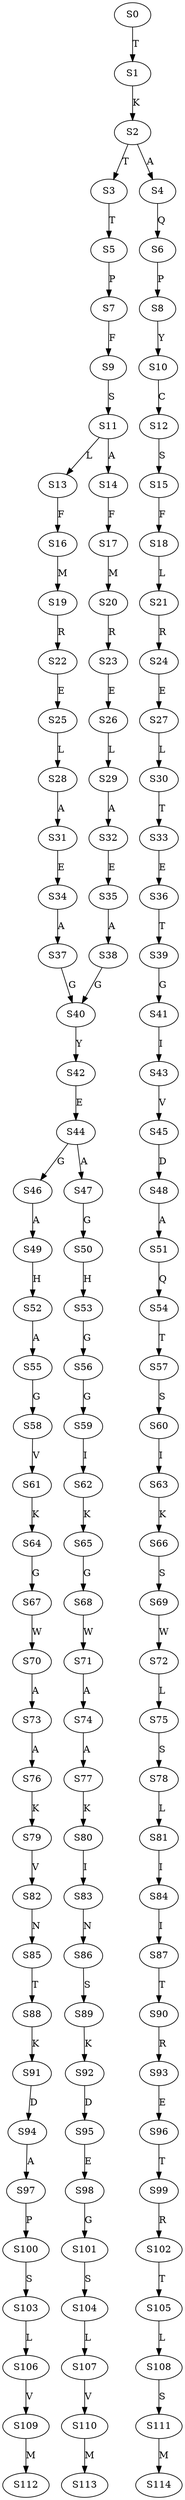 strict digraph  {
	S0 -> S1 [ label = T ];
	S1 -> S2 [ label = K ];
	S2 -> S3 [ label = T ];
	S2 -> S4 [ label = A ];
	S3 -> S5 [ label = T ];
	S4 -> S6 [ label = Q ];
	S5 -> S7 [ label = P ];
	S6 -> S8 [ label = P ];
	S7 -> S9 [ label = F ];
	S8 -> S10 [ label = Y ];
	S9 -> S11 [ label = S ];
	S10 -> S12 [ label = C ];
	S11 -> S13 [ label = L ];
	S11 -> S14 [ label = A ];
	S12 -> S15 [ label = S ];
	S13 -> S16 [ label = F ];
	S14 -> S17 [ label = F ];
	S15 -> S18 [ label = F ];
	S16 -> S19 [ label = M ];
	S17 -> S20 [ label = M ];
	S18 -> S21 [ label = L ];
	S19 -> S22 [ label = R ];
	S20 -> S23 [ label = R ];
	S21 -> S24 [ label = R ];
	S22 -> S25 [ label = E ];
	S23 -> S26 [ label = E ];
	S24 -> S27 [ label = E ];
	S25 -> S28 [ label = L ];
	S26 -> S29 [ label = L ];
	S27 -> S30 [ label = L ];
	S28 -> S31 [ label = A ];
	S29 -> S32 [ label = A ];
	S30 -> S33 [ label = T ];
	S31 -> S34 [ label = E ];
	S32 -> S35 [ label = E ];
	S33 -> S36 [ label = E ];
	S34 -> S37 [ label = A ];
	S35 -> S38 [ label = A ];
	S36 -> S39 [ label = T ];
	S37 -> S40 [ label = G ];
	S38 -> S40 [ label = G ];
	S39 -> S41 [ label = G ];
	S40 -> S42 [ label = Y ];
	S41 -> S43 [ label = I ];
	S42 -> S44 [ label = E ];
	S43 -> S45 [ label = V ];
	S44 -> S46 [ label = G ];
	S44 -> S47 [ label = A ];
	S45 -> S48 [ label = D ];
	S46 -> S49 [ label = A ];
	S47 -> S50 [ label = G ];
	S48 -> S51 [ label = A ];
	S49 -> S52 [ label = H ];
	S50 -> S53 [ label = H ];
	S51 -> S54 [ label = Q ];
	S52 -> S55 [ label = A ];
	S53 -> S56 [ label = G ];
	S54 -> S57 [ label = T ];
	S55 -> S58 [ label = G ];
	S56 -> S59 [ label = G ];
	S57 -> S60 [ label = S ];
	S58 -> S61 [ label = V ];
	S59 -> S62 [ label = I ];
	S60 -> S63 [ label = I ];
	S61 -> S64 [ label = K ];
	S62 -> S65 [ label = K ];
	S63 -> S66 [ label = K ];
	S64 -> S67 [ label = G ];
	S65 -> S68 [ label = G ];
	S66 -> S69 [ label = S ];
	S67 -> S70 [ label = W ];
	S68 -> S71 [ label = W ];
	S69 -> S72 [ label = W ];
	S70 -> S73 [ label = A ];
	S71 -> S74 [ label = A ];
	S72 -> S75 [ label = L ];
	S73 -> S76 [ label = A ];
	S74 -> S77 [ label = A ];
	S75 -> S78 [ label = S ];
	S76 -> S79 [ label = K ];
	S77 -> S80 [ label = K ];
	S78 -> S81 [ label = L ];
	S79 -> S82 [ label = V ];
	S80 -> S83 [ label = I ];
	S81 -> S84 [ label = I ];
	S82 -> S85 [ label = N ];
	S83 -> S86 [ label = N ];
	S84 -> S87 [ label = I ];
	S85 -> S88 [ label = T ];
	S86 -> S89 [ label = S ];
	S87 -> S90 [ label = T ];
	S88 -> S91 [ label = K ];
	S89 -> S92 [ label = K ];
	S90 -> S93 [ label = R ];
	S91 -> S94 [ label = D ];
	S92 -> S95 [ label = D ];
	S93 -> S96 [ label = E ];
	S94 -> S97 [ label = A ];
	S95 -> S98 [ label = E ];
	S96 -> S99 [ label = T ];
	S97 -> S100 [ label = P ];
	S98 -> S101 [ label = G ];
	S99 -> S102 [ label = R ];
	S100 -> S103 [ label = S ];
	S101 -> S104 [ label = S ];
	S102 -> S105 [ label = T ];
	S103 -> S106 [ label = L ];
	S104 -> S107 [ label = L ];
	S105 -> S108 [ label = L ];
	S106 -> S109 [ label = V ];
	S107 -> S110 [ label = V ];
	S108 -> S111 [ label = S ];
	S109 -> S112 [ label = M ];
	S110 -> S113 [ label = M ];
	S111 -> S114 [ label = M ];
}
